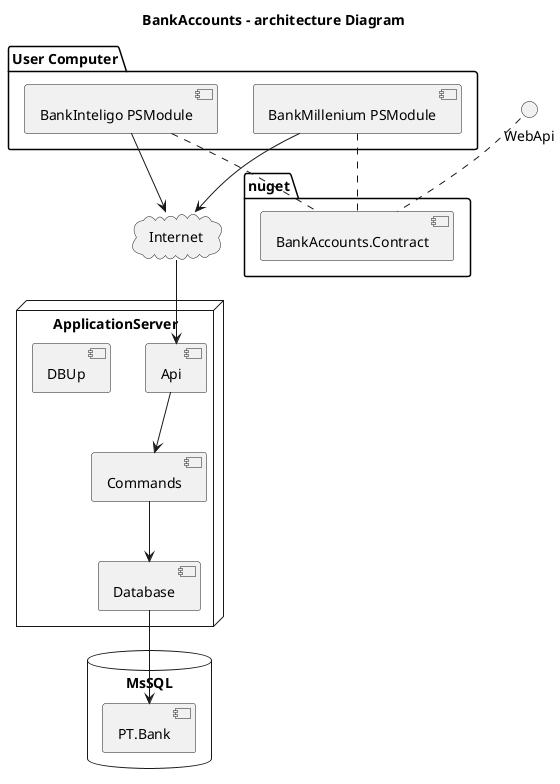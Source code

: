 @startuml

title BankAccounts - architecture Diagram
package nuget{
 [BankAccounts.Contract] as Contract
}

package "User Computer" {
  component [BankMillenium PSModule] as ModuleBM
  component [BankInteligo PSModule] as ModuleBI
}
 

cloud Internet{
}

node "ApplicationServer" {
  [Api]
  [Commands]
  [Database]
  [DBUp]
}

database "MsSQL"{
  [PT.Bank]
}

ModuleBM -down-> Internet
ModuleBI -down->Internet
Internet -down->Api

Api -down->Commands
Commands -down->Database
Database -down->PT.Bank

ModuleBM .. Contract
ModuleBI .. Contract
WebApi .. Contract



@enduml